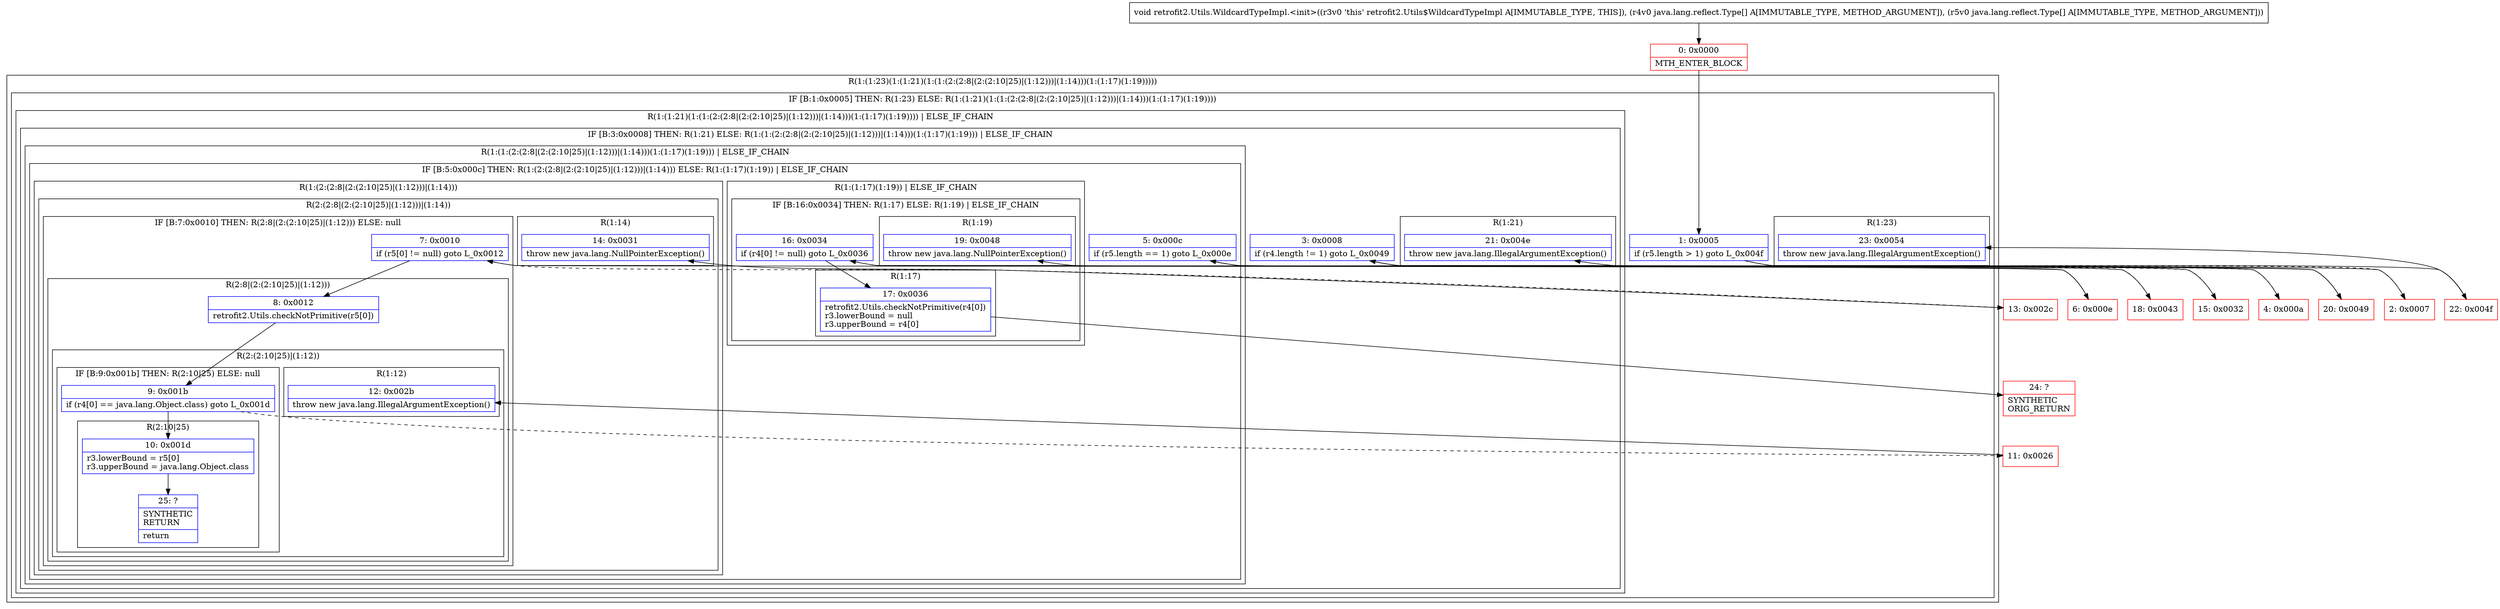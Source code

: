 digraph "CFG forretrofit2.Utils.WildcardTypeImpl.\<init\>([Ljava\/lang\/reflect\/Type;[Ljava\/lang\/reflect\/Type;)V" {
subgraph cluster_Region_521382662 {
label = "R(1:(1:23)(1:(1:21)(1:(1:(2:(2:8|(2:(2:10|25)|(1:12)))|(1:14)))(1:(1:17)(1:19)))))";
node [shape=record,color=blue];
subgraph cluster_IfRegion_1783487489 {
label = "IF [B:1:0x0005] THEN: R(1:23) ELSE: R(1:(1:21)(1:(1:(2:(2:8|(2:(2:10|25)|(1:12)))|(1:14)))(1:(1:17)(1:19))))";
node [shape=record,color=blue];
Node_1 [shape=record,label="{1\:\ 0x0005|if (r5.length \> 1) goto L_0x004f\l}"];
subgraph cluster_Region_362309442 {
label = "R(1:23)";
node [shape=record,color=blue];
Node_23 [shape=record,label="{23\:\ 0x0054|throw new java.lang.IllegalArgumentException()\l}"];
}
subgraph cluster_Region_1855645408 {
label = "R(1:(1:21)(1:(1:(2:(2:8|(2:(2:10|25)|(1:12)))|(1:14)))(1:(1:17)(1:19)))) | ELSE_IF_CHAIN\l";
node [shape=record,color=blue];
subgraph cluster_IfRegion_1817389998 {
label = "IF [B:3:0x0008] THEN: R(1:21) ELSE: R(1:(1:(2:(2:8|(2:(2:10|25)|(1:12)))|(1:14)))(1:(1:17)(1:19))) | ELSE_IF_CHAIN\l";
node [shape=record,color=blue];
Node_3 [shape=record,label="{3\:\ 0x0008|if (r4.length != 1) goto L_0x0049\l}"];
subgraph cluster_Region_1752850417 {
label = "R(1:21)";
node [shape=record,color=blue];
Node_21 [shape=record,label="{21\:\ 0x004e|throw new java.lang.IllegalArgumentException()\l}"];
}
subgraph cluster_Region_1049532363 {
label = "R(1:(1:(2:(2:8|(2:(2:10|25)|(1:12)))|(1:14)))(1:(1:17)(1:19))) | ELSE_IF_CHAIN\l";
node [shape=record,color=blue];
subgraph cluster_IfRegion_119196444 {
label = "IF [B:5:0x000c] THEN: R(1:(2:(2:8|(2:(2:10|25)|(1:12)))|(1:14))) ELSE: R(1:(1:17)(1:19)) | ELSE_IF_CHAIN\l";
node [shape=record,color=blue];
Node_5 [shape=record,label="{5\:\ 0x000c|if (r5.length == 1) goto L_0x000e\l}"];
subgraph cluster_Region_1927384586 {
label = "R(1:(2:(2:8|(2:(2:10|25)|(1:12)))|(1:14)))";
node [shape=record,color=blue];
subgraph cluster_Region_1214173808 {
label = "R(2:(2:8|(2:(2:10|25)|(1:12)))|(1:14))";
node [shape=record,color=blue];
subgraph cluster_IfRegion_44311679 {
label = "IF [B:7:0x0010] THEN: R(2:8|(2:(2:10|25)|(1:12))) ELSE: null";
node [shape=record,color=blue];
Node_7 [shape=record,label="{7\:\ 0x0010|if (r5[0] != null) goto L_0x0012\l}"];
subgraph cluster_Region_1404525852 {
label = "R(2:8|(2:(2:10|25)|(1:12)))";
node [shape=record,color=blue];
Node_8 [shape=record,label="{8\:\ 0x0012|retrofit2.Utils.checkNotPrimitive(r5[0])\l}"];
subgraph cluster_Region_760744126 {
label = "R(2:(2:10|25)|(1:12))";
node [shape=record,color=blue];
subgraph cluster_IfRegion_321618487 {
label = "IF [B:9:0x001b] THEN: R(2:10|25) ELSE: null";
node [shape=record,color=blue];
Node_9 [shape=record,label="{9\:\ 0x001b|if (r4[0] == java.lang.Object.class) goto L_0x001d\l}"];
subgraph cluster_Region_806345713 {
label = "R(2:10|25)";
node [shape=record,color=blue];
Node_10 [shape=record,label="{10\:\ 0x001d|r3.lowerBound = r5[0]\lr3.upperBound = java.lang.Object.class\l}"];
Node_25 [shape=record,label="{25\:\ ?|SYNTHETIC\lRETURN\l|return\l}"];
}
}
subgraph cluster_Region_1496919889 {
label = "R(1:12)";
node [shape=record,color=blue];
Node_12 [shape=record,label="{12\:\ 0x002b|throw new java.lang.IllegalArgumentException()\l}"];
}
}
}
}
subgraph cluster_Region_877252912 {
label = "R(1:14)";
node [shape=record,color=blue];
Node_14 [shape=record,label="{14\:\ 0x0031|throw new java.lang.NullPointerException()\l}"];
}
}
}
subgraph cluster_Region_2067580852 {
label = "R(1:(1:17)(1:19)) | ELSE_IF_CHAIN\l";
node [shape=record,color=blue];
subgraph cluster_IfRegion_891444081 {
label = "IF [B:16:0x0034] THEN: R(1:17) ELSE: R(1:19) | ELSE_IF_CHAIN\l";
node [shape=record,color=blue];
Node_16 [shape=record,label="{16\:\ 0x0034|if (r4[0] != null) goto L_0x0036\l}"];
subgraph cluster_Region_628209955 {
label = "R(1:17)";
node [shape=record,color=blue];
Node_17 [shape=record,label="{17\:\ 0x0036|retrofit2.Utils.checkNotPrimitive(r4[0])\lr3.lowerBound = null\lr3.upperBound = r4[0]\l}"];
}
subgraph cluster_Region_1598762220 {
label = "R(1:19)";
node [shape=record,color=blue];
Node_19 [shape=record,label="{19\:\ 0x0048|throw new java.lang.NullPointerException()\l}"];
}
}
}
}
}
}
}
}
}
Node_0 [shape=record,color=red,label="{0\:\ 0x0000|MTH_ENTER_BLOCK\l}"];
Node_2 [shape=record,color=red,label="{2\:\ 0x0007}"];
Node_4 [shape=record,color=red,label="{4\:\ 0x000a}"];
Node_6 [shape=record,color=red,label="{6\:\ 0x000e}"];
Node_11 [shape=record,color=red,label="{11\:\ 0x0026}"];
Node_13 [shape=record,color=red,label="{13\:\ 0x002c}"];
Node_15 [shape=record,color=red,label="{15\:\ 0x0032}"];
Node_18 [shape=record,color=red,label="{18\:\ 0x0043}"];
Node_20 [shape=record,color=red,label="{20\:\ 0x0049}"];
Node_22 [shape=record,color=red,label="{22\:\ 0x004f}"];
Node_24 [shape=record,color=red,label="{24\:\ ?|SYNTHETIC\lORIG_RETURN\l}"];
MethodNode[shape=record,label="{void retrofit2.Utils.WildcardTypeImpl.\<init\>((r3v0 'this' retrofit2.Utils$WildcardTypeImpl A[IMMUTABLE_TYPE, THIS]), (r4v0 java.lang.reflect.Type[] A[IMMUTABLE_TYPE, METHOD_ARGUMENT]), (r5v0 java.lang.reflect.Type[] A[IMMUTABLE_TYPE, METHOD_ARGUMENT])) }"];
MethodNode -> Node_0;
Node_1 -> Node_2[style=dashed];
Node_1 -> Node_22;
Node_3 -> Node_4[style=dashed];
Node_3 -> Node_20;
Node_5 -> Node_6;
Node_5 -> Node_15[style=dashed];
Node_7 -> Node_8;
Node_7 -> Node_13[style=dashed];
Node_8 -> Node_9;
Node_9 -> Node_10;
Node_9 -> Node_11[style=dashed];
Node_10 -> Node_25;
Node_16 -> Node_17;
Node_16 -> Node_18[style=dashed];
Node_17 -> Node_24;
Node_0 -> Node_1;
Node_2 -> Node_3;
Node_4 -> Node_5;
Node_6 -> Node_7;
Node_11 -> Node_12;
Node_13 -> Node_14;
Node_15 -> Node_16;
Node_18 -> Node_19;
Node_20 -> Node_21;
Node_22 -> Node_23;
}

